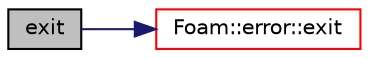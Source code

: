 digraph "exit"
{
  bgcolor="transparent";
  edge [fontname="Helvetica",fontsize="10",labelfontname="Helvetica",labelfontsize="10"];
  node [fontname="Helvetica",fontsize="10",shape=record];
  rankdir="LR";
  Node1 [label="exit",height=0.2,width=0.4,color="black", fillcolor="grey75", style="filled", fontcolor="black"];
  Node1 -> Node2 [color="midnightblue",fontsize="10",style="solid",fontname="Helvetica"];
  Node2 [label="Foam::error::exit",height=0.2,width=0.4,color="red",URL="$a00674.html#a8e05d3ad7f8730ff9a8bab5360fd7854",tooltip="Exit : can be called for any error to exit program. "];
}
